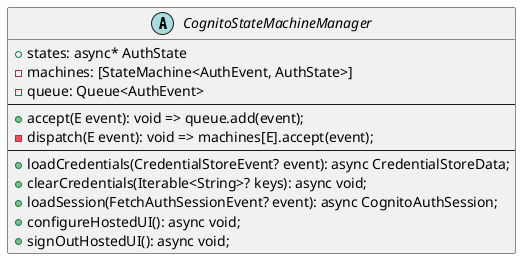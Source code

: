 @startuml

abstract class CognitoStateMachineManager {
  + states: async* AuthState
  - machines: [StateMachine<AuthEvent, AuthState>]
  - queue: Queue<AuthEvent>
  --
  + accept(E event): void => queue.add(event);
  - dispatch(E event): void => machines[E].accept(event);
  --
  + loadCredentials(CredentialStoreEvent? event): async CredentialStoreData;
  + clearCredentials(Iterable<String>? keys): async void;
  + loadSession(FetchAuthSessionEvent? event): async CognitoAuthSession;
  + configureHostedUI(): async void;
  + signOutHostedUI(): async void;
}

@enduml
